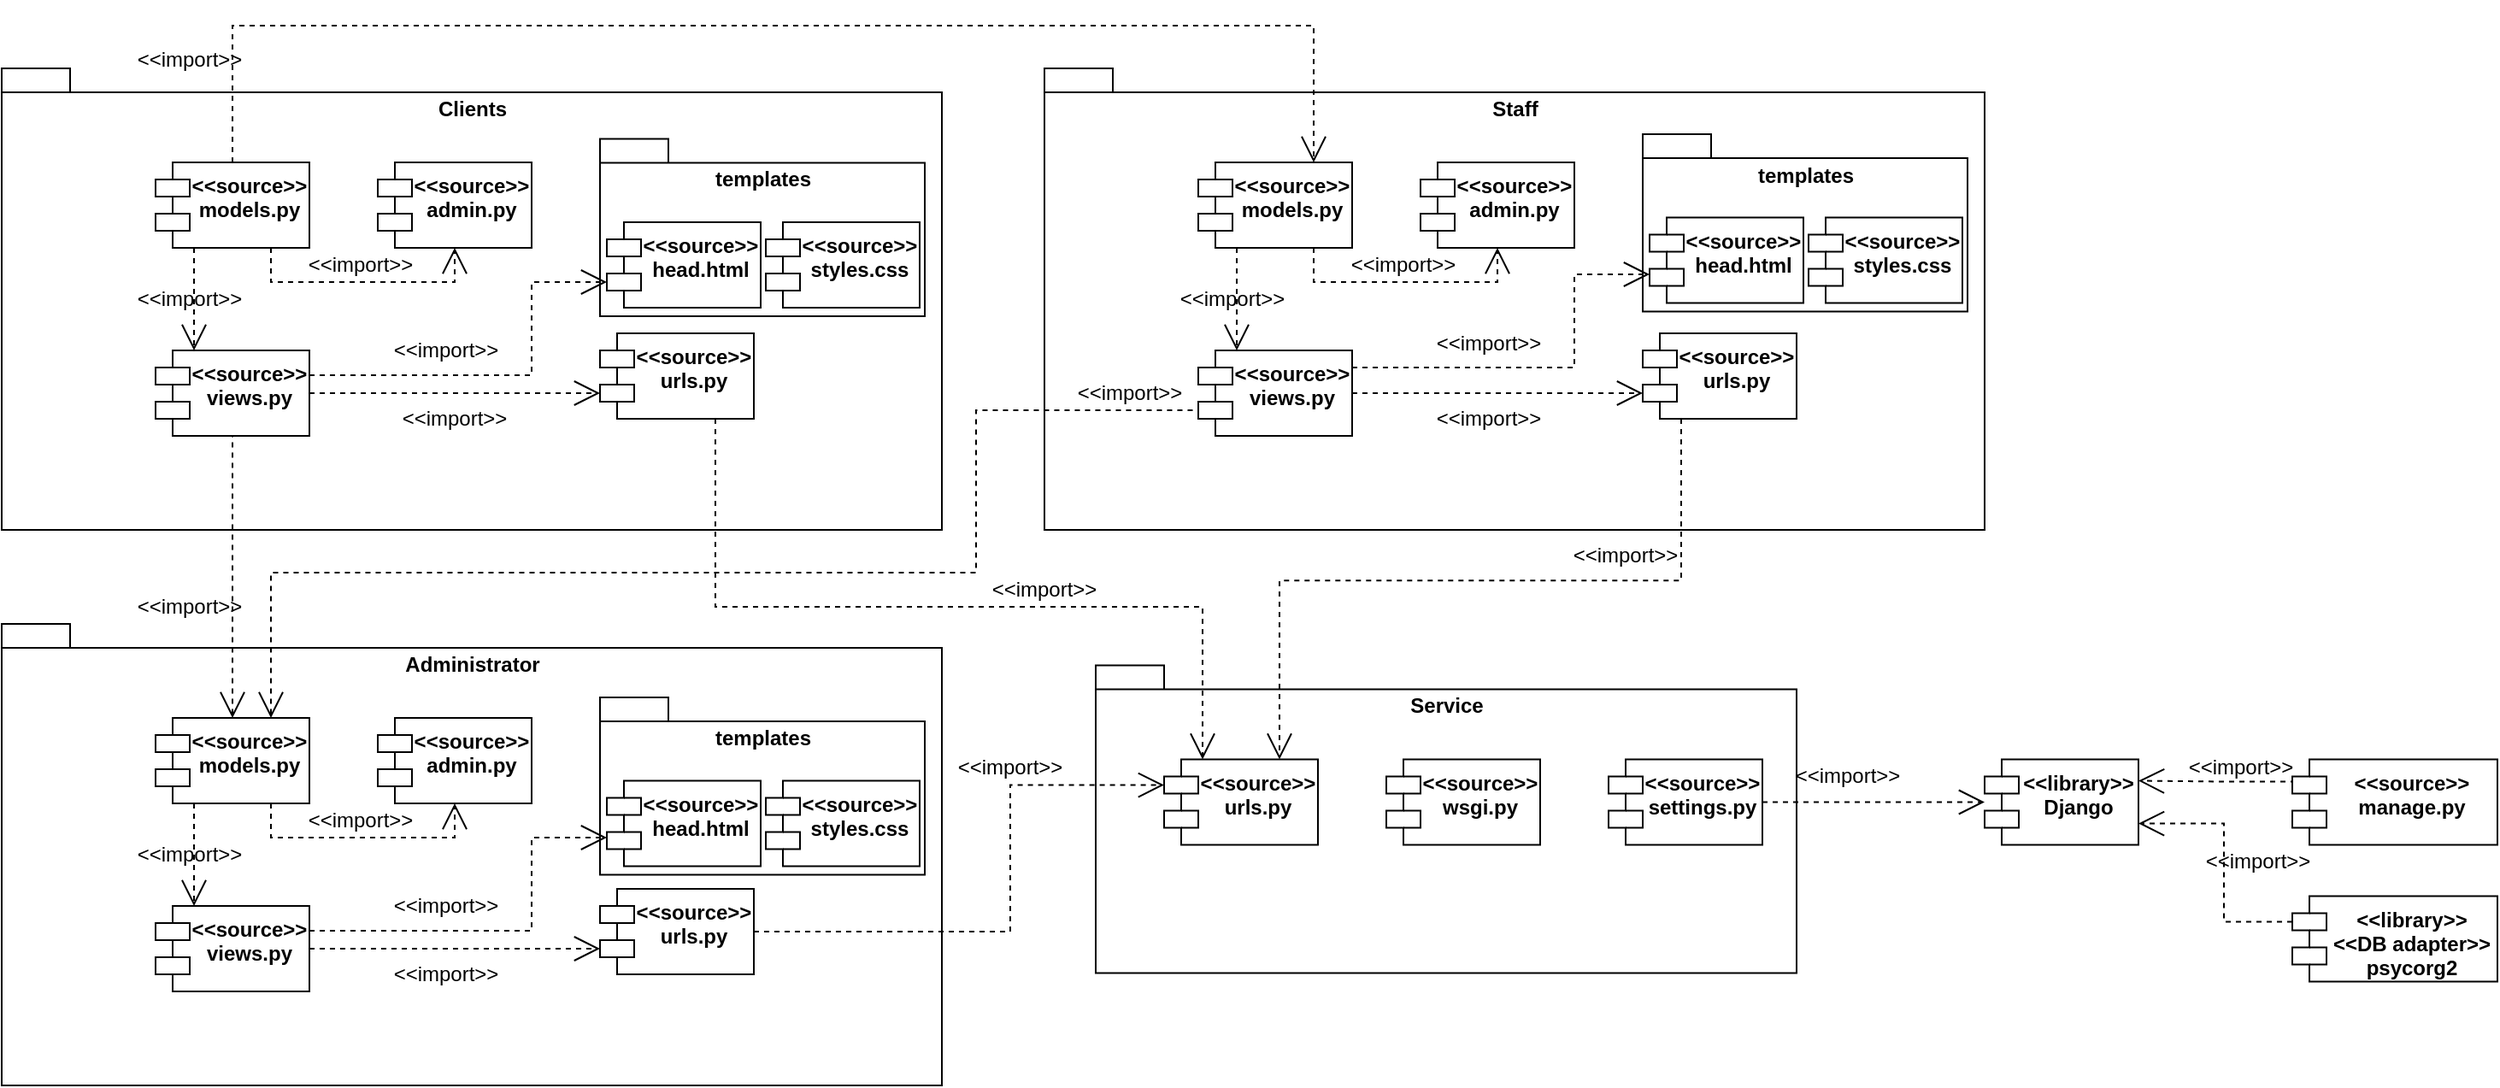 <mxfile version="13.7.3" type="device" pages="3"><diagram name="Page-1" id="e7e014a7-5840-1c2e-5031-d8a46d1fe8dd"><mxGraphModel dx="2462" dy="1182" grid="0" gridSize="10" guides="1" tooltips="1" connect="1" arrows="1" fold="1" page="0" pageScale="1" pageWidth="1169" pageHeight="826" background="#ffffff" math="0" shadow="0"><root><mxCell id="0"/><mxCell id="1" parent="0"/><mxCell id="veGZ773hgKSeVZMd82c4-41" value="&lt;span style=&quot;background-color: rgb(255 , 255 , 255)&quot;&gt;Clients&lt;br&gt;&lt;/span&gt;" style="shape=folder;fontStyle=1;spacingTop=10;tabWidth=40;tabHeight=14;tabPosition=left;html=1;fillColor=none;align=center;verticalAlign=top;" parent="1" vertex="1"><mxGeometry x="-350" y="45" width="550" height="270" as="geometry"/></mxCell><mxCell id="veGZ773hgKSeVZMd82c4-47" style="edgeStyle=orthogonalEdgeStyle;rounded=0;orthogonalLoop=1;jettySize=auto;html=1;exitX=0.75;exitY=1;exitDx=0;exitDy=0;entryX=0.5;entryY=1;entryDx=0;entryDy=0;dashed=1;endArrow=open;endFill=0;jumpSize=14;startSize=13;endSize=13;" parent="1" source="veGZ773hgKSeVZMd82c4-42" target="veGZ773hgKSeVZMd82c4-43" edge="1"><mxGeometry relative="1" as="geometry"/></mxCell><mxCell id="veGZ773hgKSeVZMd82c4-49" style="edgeStyle=orthogonalEdgeStyle;rounded=0;jumpSize=14;orthogonalLoop=1;jettySize=auto;html=1;exitX=0.25;exitY=1;exitDx=0;exitDy=0;entryX=0.25;entryY=0;entryDx=0;entryDy=0;dashed=1;startSize=13;endArrow=open;endFill=0;endSize=13;strokeWidth=1;" parent="1" source="veGZ773hgKSeVZMd82c4-42" target="veGZ773hgKSeVZMd82c4-45" edge="1"><mxGeometry relative="1" as="geometry"/></mxCell><mxCell id="veGZ773hgKSeVZMd82c4-42" value="&lt;&lt;source&gt;&gt;&#10;models.py" style="shape=module;align=left;spacingLeft=20;align=center;verticalAlign=top;fontStyle=1" parent="1" vertex="1"><mxGeometry x="-260" y="100" width="90" height="50" as="geometry"/></mxCell><mxCell id="veGZ773hgKSeVZMd82c4-43" value="&lt;&lt;source&gt;&gt;&#10;admin.py" style="shape=module;align=left;spacingLeft=20;align=center;verticalAlign=top;fontStyle=1" parent="1" vertex="1"><mxGeometry x="-130" y="100" width="90" height="50" as="geometry"/></mxCell><mxCell id="veGZ773hgKSeVZMd82c4-51" style="edgeStyle=orthogonalEdgeStyle;rounded=0;jumpSize=14;orthogonalLoop=1;jettySize=auto;html=1;entryX=0;entryY=0;entryDx=0;entryDy=35;entryPerimeter=0;dashed=1;startSize=13;endArrow=open;endFill=0;endSize=13;strokeWidth=1;" parent="1" source="veGZ773hgKSeVZMd82c4-45" target="veGZ773hgKSeVZMd82c4-46" edge="1"><mxGeometry relative="1" as="geometry"/></mxCell><mxCell id="veGZ773hgKSeVZMd82c4-45" value="&lt;&lt;source&gt;&gt;&#10;views.py" style="shape=module;align=left;spacingLeft=20;align=center;verticalAlign=top;fontStyle=1" parent="1" vertex="1"><mxGeometry x="-260" y="210" width="90" height="50" as="geometry"/></mxCell><mxCell id="veGZ773hgKSeVZMd82c4-148" style="edgeStyle=orthogonalEdgeStyle;rounded=0;jumpSize=14;orthogonalLoop=1;jettySize=auto;html=1;exitX=0.75;exitY=1;exitDx=0;exitDy=0;entryX=0.25;entryY=0;entryDx=0;entryDy=0;dashed=1;startSize=13;endArrow=open;endFill=0;endSize=13;strokeWidth=1;" parent="1" source="veGZ773hgKSeVZMd82c4-46" target="veGZ773hgKSeVZMd82c4-135" edge="1"><mxGeometry relative="1" as="geometry"><Array as="points"><mxPoint x="68" y="360"/><mxPoint x="353" y="360"/></Array></mxGeometry></mxCell><mxCell id="veGZ773hgKSeVZMd82c4-46" value="&lt;&lt;source&gt;&gt;&#10;urls.py" style="shape=module;align=left;spacingLeft=20;align=center;verticalAlign=top;fontStyle=1" parent="1" vertex="1"><mxGeometry y="200" width="90" height="50" as="geometry"/></mxCell><mxCell id="veGZ773hgKSeVZMd82c4-48" value="&amp;lt;&amp;lt;import&amp;gt;&amp;gt;" style="text;html=1;strokeColor=none;fillColor=none;align=center;verticalAlign=middle;whiteSpace=wrap;rounded=0;" parent="1" vertex="1"><mxGeometry x="-160" y="150" width="40" height="20" as="geometry"/></mxCell><mxCell id="veGZ773hgKSeVZMd82c4-50" value="&amp;lt;&amp;lt;import&amp;gt;&amp;gt;" style="text;html=1;strokeColor=none;fillColor=none;align=center;verticalAlign=middle;whiteSpace=wrap;rounded=0;" parent="1" vertex="1"><mxGeometry x="-260" y="170" width="40" height="20" as="geometry"/></mxCell><mxCell id="veGZ773hgKSeVZMd82c4-52" value="&amp;lt;&amp;lt;import&amp;gt;&amp;gt;" style="text;html=1;strokeColor=none;fillColor=none;align=center;verticalAlign=middle;whiteSpace=wrap;rounded=0;" parent="1" vertex="1"><mxGeometry x="-105" y="240" width="40" height="20" as="geometry"/></mxCell><mxCell id="veGZ773hgKSeVZMd82c4-53" value="&lt;span style=&quot;background-color: rgb(255 , 255 , 255)&quot;&gt;Administrator&lt;br&gt;&lt;/span&gt;" style="shape=folder;fontStyle=1;spacingTop=10;tabWidth=40;tabHeight=14;tabPosition=left;html=1;fillColor=none;align=center;verticalAlign=top;" parent="1" vertex="1"><mxGeometry x="-350" y="370" width="550" height="270" as="geometry"/></mxCell><mxCell id="veGZ773hgKSeVZMd82c4-54" style="edgeStyle=orthogonalEdgeStyle;rounded=0;orthogonalLoop=1;jettySize=auto;html=1;exitX=0.75;exitY=1;exitDx=0;exitDy=0;entryX=0.5;entryY=1;entryDx=0;entryDy=0;dashed=1;endArrow=open;endFill=0;jumpSize=14;startSize=13;endSize=13;" parent="1" source="veGZ773hgKSeVZMd82c4-56" target="veGZ773hgKSeVZMd82c4-57" edge="1"><mxGeometry relative="1" as="geometry"/></mxCell><mxCell id="veGZ773hgKSeVZMd82c4-55" style="edgeStyle=orthogonalEdgeStyle;rounded=0;jumpSize=14;orthogonalLoop=1;jettySize=auto;html=1;exitX=0.25;exitY=1;exitDx=0;exitDy=0;entryX=0.25;entryY=0;entryDx=0;entryDy=0;dashed=1;startSize=13;endArrow=open;endFill=0;endSize=13;strokeWidth=1;" parent="1" source="veGZ773hgKSeVZMd82c4-56" target="veGZ773hgKSeVZMd82c4-60" edge="1"><mxGeometry relative="1" as="geometry"/></mxCell><mxCell id="veGZ773hgKSeVZMd82c4-56" value="&lt;&lt;source&gt;&gt;&#10;models.py" style="shape=module;align=left;spacingLeft=20;align=center;verticalAlign=top;fontStyle=1" parent="1" vertex="1"><mxGeometry x="-260" y="425" width="90" height="50" as="geometry"/></mxCell><mxCell id="veGZ773hgKSeVZMd82c4-57" value="&lt;&lt;source&gt;&gt;&#10;admin.py" style="shape=module;align=left;spacingLeft=20;align=center;verticalAlign=top;fontStyle=1" parent="1" vertex="1"><mxGeometry x="-130" y="425" width="90" height="50" as="geometry"/></mxCell><mxCell id="veGZ773hgKSeVZMd82c4-59" style="edgeStyle=orthogonalEdgeStyle;rounded=0;jumpSize=14;orthogonalLoop=1;jettySize=auto;html=1;entryX=0;entryY=0;entryDx=0;entryDy=35;entryPerimeter=0;dashed=1;startSize=13;endArrow=open;endFill=0;endSize=13;strokeWidth=1;" parent="1" source="veGZ773hgKSeVZMd82c4-60" target="veGZ773hgKSeVZMd82c4-61" edge="1"><mxGeometry relative="1" as="geometry"/></mxCell><mxCell id="veGZ773hgKSeVZMd82c4-60" value="&lt;&lt;source&gt;&gt;&#10;views.py" style="shape=module;align=left;spacingLeft=20;align=center;verticalAlign=top;fontStyle=1" parent="1" vertex="1"><mxGeometry x="-260" y="535" width="90" height="50" as="geometry"/></mxCell><mxCell id="veGZ773hgKSeVZMd82c4-146" style="edgeStyle=orthogonalEdgeStyle;rounded=0;jumpSize=14;orthogonalLoop=1;jettySize=auto;html=1;exitX=1;exitY=0.5;exitDx=0;exitDy=0;entryX=0;entryY=0;entryDx=0;entryDy=15;entryPerimeter=0;dashed=1;startSize=13;endArrow=open;endFill=0;endSize=13;strokeWidth=1;" parent="1" source="veGZ773hgKSeVZMd82c4-61" target="veGZ773hgKSeVZMd82c4-135" edge="1"><mxGeometry relative="1" as="geometry"><Array as="points"><mxPoint x="240" y="550"/><mxPoint x="240" y="464"/></Array></mxGeometry></mxCell><mxCell id="veGZ773hgKSeVZMd82c4-61" value="&lt;&lt;source&gt;&gt;&#10;urls.py" style="shape=module;align=left;spacingLeft=20;align=center;verticalAlign=top;fontStyle=1" parent="1" vertex="1"><mxGeometry y="525" width="90" height="50" as="geometry"/></mxCell><mxCell id="veGZ773hgKSeVZMd82c4-62" value="&amp;lt;&amp;lt;import&amp;gt;&amp;gt;" style="text;html=1;strokeColor=none;fillColor=none;align=center;verticalAlign=middle;whiteSpace=wrap;rounded=0;" parent="1" vertex="1"><mxGeometry x="-160" y="475" width="40" height="20" as="geometry"/></mxCell><mxCell id="veGZ773hgKSeVZMd82c4-63" value="&amp;lt;&amp;lt;import&amp;gt;&amp;gt;" style="text;html=1;strokeColor=none;fillColor=none;align=center;verticalAlign=middle;whiteSpace=wrap;rounded=0;" parent="1" vertex="1"><mxGeometry x="-260" y="495" width="40" height="20" as="geometry"/></mxCell><mxCell id="veGZ773hgKSeVZMd82c4-64" value="&amp;lt;&amp;lt;import&amp;gt;&amp;gt;" style="text;html=1;strokeColor=none;fillColor=none;align=center;verticalAlign=middle;whiteSpace=wrap;rounded=0;" parent="1" vertex="1"><mxGeometry x="-110" y="565" width="40" height="20" as="geometry"/></mxCell><mxCell id="veGZ773hgKSeVZMd82c4-80" value="&lt;span style=&quot;background-color: rgb(255 , 255 , 255)&quot;&gt;Staff&lt;br&gt;&lt;/span&gt;" style="shape=folder;fontStyle=1;spacingTop=10;tabWidth=40;tabHeight=14;tabPosition=left;html=1;fillColor=none;align=center;verticalAlign=top;" parent="1" vertex="1"><mxGeometry x="260" y="45" width="550" height="270" as="geometry"/></mxCell><mxCell id="veGZ773hgKSeVZMd82c4-81" style="edgeStyle=orthogonalEdgeStyle;rounded=0;orthogonalLoop=1;jettySize=auto;html=1;exitX=0.75;exitY=1;exitDx=0;exitDy=0;entryX=0.5;entryY=1;entryDx=0;entryDy=0;dashed=1;endArrow=open;endFill=0;jumpSize=14;startSize=13;endSize=13;" parent="1" source="veGZ773hgKSeVZMd82c4-83" target="veGZ773hgKSeVZMd82c4-84" edge="1"><mxGeometry relative="1" as="geometry"/></mxCell><mxCell id="veGZ773hgKSeVZMd82c4-82" style="edgeStyle=orthogonalEdgeStyle;rounded=0;jumpSize=14;orthogonalLoop=1;jettySize=auto;html=1;exitX=0.25;exitY=1;exitDx=0;exitDy=0;entryX=0.25;entryY=0;entryDx=0;entryDy=0;dashed=1;startSize=13;endArrow=open;endFill=0;endSize=13;strokeWidth=1;" parent="1" source="veGZ773hgKSeVZMd82c4-83" target="veGZ773hgKSeVZMd82c4-87" edge="1"><mxGeometry relative="1" as="geometry"/></mxCell><mxCell id="veGZ773hgKSeVZMd82c4-83" value="&lt;&lt;source&gt;&gt;&#10;models.py" style="shape=module;align=left;spacingLeft=20;align=center;verticalAlign=top;fontStyle=1" parent="1" vertex="1"><mxGeometry x="350" y="100" width="90" height="50" as="geometry"/></mxCell><mxCell id="veGZ773hgKSeVZMd82c4-84" value="&lt;&lt;source&gt;&gt;&#10;admin.py" style="shape=module;align=left;spacingLeft=20;align=center;verticalAlign=top;fontStyle=1" parent="1" vertex="1"><mxGeometry x="480" y="100" width="90" height="50" as="geometry"/></mxCell><mxCell id="veGZ773hgKSeVZMd82c4-86" style="edgeStyle=orthogonalEdgeStyle;rounded=0;jumpSize=14;orthogonalLoop=1;jettySize=auto;html=1;entryX=0;entryY=0;entryDx=0;entryDy=35;entryPerimeter=0;dashed=1;startSize=13;endArrow=open;endFill=0;endSize=13;strokeWidth=1;" parent="1" source="veGZ773hgKSeVZMd82c4-87" target="veGZ773hgKSeVZMd82c4-88" edge="1"><mxGeometry relative="1" as="geometry"/></mxCell><mxCell id="veGZ773hgKSeVZMd82c4-87" value="&lt;&lt;source&gt;&gt;&#10;views.py" style="shape=module;align=left;spacingLeft=20;align=center;verticalAlign=top;fontStyle=1" parent="1" vertex="1"><mxGeometry x="350" y="210" width="90" height="50" as="geometry"/></mxCell><mxCell id="veGZ773hgKSeVZMd82c4-144" style="edgeStyle=orthogonalEdgeStyle;rounded=0;jumpSize=14;orthogonalLoop=1;jettySize=auto;html=1;exitX=0.25;exitY=1;exitDx=0;exitDy=0;entryX=0.75;entryY=0;entryDx=0;entryDy=0;dashed=1;startSize=13;endArrow=open;endFill=0;endSize=13;strokeWidth=1;" parent="1" source="veGZ773hgKSeVZMd82c4-88" target="veGZ773hgKSeVZMd82c4-135" edge="1"><mxGeometry relative="1" as="geometry"/></mxCell><mxCell id="veGZ773hgKSeVZMd82c4-88" value="&lt;&lt;source&gt;&gt;&#10;urls.py" style="shape=module;align=left;spacingLeft=20;align=center;verticalAlign=top;fontStyle=1" parent="1" vertex="1"><mxGeometry x="610" y="200" width="90" height="50" as="geometry"/></mxCell><mxCell id="veGZ773hgKSeVZMd82c4-89" value="&amp;lt;&amp;lt;import&amp;gt;&amp;gt;" style="text;html=1;strokeColor=none;fillColor=none;align=center;verticalAlign=middle;whiteSpace=wrap;rounded=0;" parent="1" vertex="1"><mxGeometry x="450" y="150" width="40" height="20" as="geometry"/></mxCell><mxCell id="veGZ773hgKSeVZMd82c4-90" value="&amp;lt;&amp;lt;import&amp;gt;&amp;gt;" style="text;html=1;strokeColor=none;fillColor=none;align=center;verticalAlign=middle;whiteSpace=wrap;rounded=0;" parent="1" vertex="1"><mxGeometry x="350" y="170" width="40" height="20" as="geometry"/></mxCell><mxCell id="veGZ773hgKSeVZMd82c4-91" value="&amp;lt;&amp;lt;import&amp;gt;&amp;gt;" style="text;html=1;strokeColor=none;fillColor=none;align=center;verticalAlign=middle;whiteSpace=wrap;rounded=0;" parent="1" vertex="1"><mxGeometry x="500" y="240" width="40" height="20" as="geometry"/></mxCell><mxCell id="veGZ773hgKSeVZMd82c4-132" value="&lt;span style=&quot;background-color: rgb(255 , 255 , 255)&quot;&gt;Service&lt;br&gt;&lt;/span&gt;" style="shape=folder;fontStyle=1;spacingTop=10;tabWidth=40;tabHeight=14;tabPosition=left;html=1;fillColor=none;align=center;verticalAlign=top;" parent="1" vertex="1"><mxGeometry x="290" y="394.25" width="410" height="180" as="geometry"/></mxCell><mxCell id="veGZ773hgKSeVZMd82c4-135" value="&lt;&lt;source&gt;&gt;&#10;urls.py" style="shape=module;align=left;spacingLeft=20;align=center;verticalAlign=top;fontStyle=1" parent="1" vertex="1"><mxGeometry x="330" y="449.25" width="90" height="50" as="geometry"/></mxCell><mxCell id="veGZ773hgKSeVZMd82c4-136" value="&lt;&lt;source&gt;&gt;&#10;wsgi.py" style="shape=module;align=left;spacingLeft=20;align=center;verticalAlign=top;fontStyle=1" parent="1" vertex="1"><mxGeometry x="460" y="449.25" width="90" height="50" as="geometry"/></mxCell><mxCell id="veGZ773hgKSeVZMd82c4-155" style="edgeStyle=orthogonalEdgeStyle;rounded=0;jumpSize=14;orthogonalLoop=1;jettySize=auto;html=1;exitX=1;exitY=0.5;exitDx=0;exitDy=0;entryX=0;entryY=0.5;entryDx=0;entryDy=0;entryPerimeter=0;dashed=1;startSize=13;endArrow=open;endFill=0;endSize=13;strokeWidth=1;" parent="1" source="veGZ773hgKSeVZMd82c4-137" target="veGZ773hgKSeVZMd82c4-152" edge="1"><mxGeometry relative="1" as="geometry"/></mxCell><mxCell id="veGZ773hgKSeVZMd82c4-137" value="&lt;&lt;source&gt;&gt;&#10;settings.py" style="shape=module;align=left;spacingLeft=20;align=center;verticalAlign=top;fontStyle=1" parent="1" vertex="1"><mxGeometry x="590" y="449.25" width="90" height="50" as="geometry"/></mxCell><mxCell id="veGZ773hgKSeVZMd82c4-145" value="&amp;lt;&amp;lt;import&amp;gt;&amp;gt;" style="text;html=1;strokeColor=none;fillColor=none;align=center;verticalAlign=middle;whiteSpace=wrap;rounded=0;" parent="1" vertex="1"><mxGeometry x="580" y="320" width="40" height="20" as="geometry"/></mxCell><mxCell id="veGZ773hgKSeVZMd82c4-147" value="&amp;lt;&amp;lt;import&amp;gt;&amp;gt;" style="text;html=1;strokeColor=none;fillColor=none;align=center;verticalAlign=middle;whiteSpace=wrap;rounded=0;" parent="1" vertex="1"><mxGeometry x="220" y="444.25" width="40" height="20" as="geometry"/></mxCell><mxCell id="veGZ773hgKSeVZMd82c4-149" value="&amp;lt;&amp;lt;import&amp;gt;&amp;gt;" style="text;html=1;strokeColor=none;fillColor=none;align=center;verticalAlign=middle;whiteSpace=wrap;rounded=0;" parent="1" vertex="1"><mxGeometry x="240" y="340" width="40" height="20" as="geometry"/></mxCell><mxCell id="veGZ773hgKSeVZMd82c4-152" value="&lt;&lt;library&gt;&gt;&#10;Django" style="shape=module;align=left;spacingLeft=20;align=center;verticalAlign=top;fontStyle=1" parent="1" vertex="1"><mxGeometry x="810" y="449.25" width="90" height="50" as="geometry"/></mxCell><mxCell id="veGZ773hgKSeVZMd82c4-158" style="edgeStyle=orthogonalEdgeStyle;rounded=0;jumpSize=14;orthogonalLoop=1;jettySize=auto;html=1;exitX=0;exitY=0;exitDx=0;exitDy=15;exitPerimeter=0;dashed=1;startSize=13;endArrow=open;endFill=0;endSize=13;strokeWidth=1;entryX=1;entryY=0.25;entryDx=0;entryDy=0;" parent="1" source="veGZ773hgKSeVZMd82c4-153" target="veGZ773hgKSeVZMd82c4-152" edge="1"><mxGeometry relative="1" as="geometry"><mxPoint x="910" y="464.25" as="targetPoint"/><Array as="points"><mxPoint x="990" y="462.25"/><mxPoint x="950" y="462.25"/></Array></mxGeometry></mxCell><mxCell id="veGZ773hgKSeVZMd82c4-153" value="&lt;&lt;source&gt;&gt;&#10;manage.py" style="shape=module;align=left;spacingLeft=20;align=center;verticalAlign=top;fontStyle=1" parent="1" vertex="1"><mxGeometry x="990" y="449.25" width="120" height="50" as="geometry"/></mxCell><mxCell id="veGZ773hgKSeVZMd82c4-161" style="edgeStyle=orthogonalEdgeStyle;rounded=0;jumpSize=14;orthogonalLoop=1;jettySize=auto;html=1;exitX=0;exitY=0;exitDx=0;exitDy=15;exitPerimeter=0;entryX=1;entryY=0.75;entryDx=0;entryDy=0;dashed=1;startSize=13;endArrow=open;endFill=0;endSize=13;strokeWidth=1;" parent="1" source="veGZ773hgKSeVZMd82c4-154" target="veGZ773hgKSeVZMd82c4-152" edge="1"><mxGeometry relative="1" as="geometry"/></mxCell><mxCell id="veGZ773hgKSeVZMd82c4-154" value="&lt;&lt;library&gt;&gt;&#10;&lt;&lt;DB adapter&gt;&gt;&#10;psycorg2" style="shape=module;align=left;spacingLeft=20;align=center;verticalAlign=top;fontStyle=1" parent="1" vertex="1"><mxGeometry x="990" y="529.25" width="120" height="50" as="geometry"/></mxCell><mxCell id="veGZ773hgKSeVZMd82c4-159" value="&amp;lt;&amp;lt;import&amp;gt;&amp;gt;" style="text;html=1;strokeColor=none;fillColor=none;align=center;verticalAlign=middle;whiteSpace=wrap;rounded=0;" parent="1" vertex="1"><mxGeometry x="710" y="449.25" width="40" height="20" as="geometry"/></mxCell><mxCell id="veGZ773hgKSeVZMd82c4-160" value="&amp;lt;&amp;lt;import&amp;gt;&amp;gt;" style="text;html=1;strokeColor=none;fillColor=none;align=center;verticalAlign=middle;whiteSpace=wrap;rounded=0;" parent="1" vertex="1"><mxGeometry x="940" y="444.25" width="40" height="20" as="geometry"/></mxCell><mxCell id="veGZ773hgKSeVZMd82c4-162" value="&amp;lt;&amp;lt;import&amp;gt;&amp;gt;" style="text;html=1;strokeColor=none;fillColor=none;align=center;verticalAlign=middle;whiteSpace=wrap;rounded=0;" parent="1" vertex="1"><mxGeometry x="950" y="499.25" width="40" height="20" as="geometry"/></mxCell><mxCell id="b1UdXtKQQyqrp5qNBEV2-1" value="&lt;span style=&quot;background-color: rgb(255 , 255 , 255)&quot;&gt;templates&lt;br&gt;&lt;/span&gt;&lt;span style=&quot;color: rgba(0 , 0 , 0 , 0) ; font-family: monospace ; font-size: 0px ; font-weight: 400&quot;&gt;%3CmxGraphModel%3E%3Croot%3E%3CmxCell%20id%3D%220%22%2F%3E%3CmxCell%20id%3D%221%22%20parent%3D%220%22%2F%3E%3CmxCell%20id%3D%222%22%20value%3D%22%26lt%3Bspan%20style%3D%26quot%3Bbackground-color%3A%20rgb(255%20%2C%20255%20%2C%20255)%26quot%3B%26gt%3B%26amp%3Blt%3B%26amp%3Blt%3Bpackage%26amp%3Bgt%3B%26amp%3Bgt%3B%26lt%3Bbr%26gt%3BUsers%26lt%3Bbr%26gt%3B%26lt%3B%2Fspan%26gt%3B%22%20style%3D%22shape%3Dfolder%3BfontStyle%3D1%3BspacingTop%3D10%3BtabWidth%3D40%3BtabHeight%3D14%3BtabPosition%3Dleft%3Bhtml%3D1%3BfillColor%3Dnone%3Balign%3Dcenter%3BverticalAlign%3Dtop%3B%22%20vertex%3D%221%22%20parent%3D%221%22%3E%3CmxGeometry%20x%3D%22-350%22%20y%3D%2245%22%20width%3D%22550%22%20height%3D%22270%22%20as%3D%22geometry%22%2F%3E%3C%2FmxCell%3E%3C%2Froot%3E%3C%2FmxGraphModel%3E&lt;/span&gt;&lt;span style=&quot;background-color: rgb(255 , 255 , 255)&quot;&gt;&lt;br&gt;&lt;/span&gt;" style="shape=folder;fontStyle=1;spacingTop=10;tabWidth=40;tabHeight=14;tabPosition=left;html=1;fillColor=none;align=center;verticalAlign=top;" parent="1" vertex="1"><mxGeometry y="86.25" width="190" height="103.75" as="geometry"/></mxCell><mxCell id="b1UdXtKQQyqrp5qNBEV2-2" value="&lt;&lt;source&gt;&gt;&#10;head.html" style="shape=module;align=left;spacingLeft=20;align=center;verticalAlign=top;fontStyle=1" parent="1" vertex="1"><mxGeometry x="4" y="135" width="90" height="50" as="geometry"/></mxCell><mxCell id="b1UdXtKQQyqrp5qNBEV2-3" value="&lt;&lt;source&gt;&gt;&#10;styles.css" style="shape=module;align=left;spacingLeft=20;align=center;verticalAlign=top;fontStyle=1" parent="1" vertex="1"><mxGeometry x="97" y="135" width="90" height="50" as="geometry"/></mxCell><mxCell id="b1UdXtKQQyqrp5qNBEV2-5" style="edgeStyle=orthogonalEdgeStyle;rounded=0;jumpSize=14;orthogonalLoop=1;jettySize=auto;html=1;entryX=0;entryY=0;entryDx=0;entryDy=35;entryPerimeter=0;dashed=1;startSize=13;endArrow=open;endFill=0;endSize=13;strokeWidth=1;" parent="1" target="b1UdXtKQQyqrp5qNBEV2-2" edge="1"><mxGeometry relative="1" as="geometry"><mxPoint x="-170" y="224.5" as="sourcePoint"/><mxPoint y="224.5" as="targetPoint"/><Array as="points"><mxPoint x="-40" y="225"/><mxPoint x="-40" y="170"/></Array></mxGeometry></mxCell><mxCell id="b1UdXtKQQyqrp5qNBEV2-6" value="&amp;lt;&amp;lt;import&amp;gt;&amp;gt;" style="text;html=1;strokeColor=none;fillColor=none;align=center;verticalAlign=middle;whiteSpace=wrap;rounded=0;" parent="1" vertex="1"><mxGeometry x="-110" y="200" width="40" height="20" as="geometry"/></mxCell><mxCell id="b1UdXtKQQyqrp5qNBEV2-7" value="&lt;span style=&quot;background-color: rgb(255 , 255 , 255)&quot;&gt;templates&lt;br&gt;&lt;/span&gt;&lt;span style=&quot;color: rgba(0 , 0 , 0 , 0) ; font-family: monospace ; font-size: 0px ; font-weight: 400&quot;&gt;%3CmxGraphModel%3E%3Croot%3E%3CmxCell%20id%3D%220%22%2F%3E%3CmxCell%20id%3D%221%22%20parent%3D%220%22%2F%3E%3CmxCell%20id%3D%222%22%20value%3D%22%26lt%3Bspan%20style%3D%26quot%3Bbackground-color%3A%20rgb(255%20%2C%20255%20%2C%20255)%26quot%3B%26gt%3B%26amp%3Blt%3B%26amp%3Blt%3Bpackage%26amp%3Bgt%3B%26amp%3Bgt%3B%26lt%3Bbr%26gt%3BUsers%26lt%3Bbr%26gt%3B%26lt%3B%2Fspan%26gt%3B%22%20style%3D%22shape%3Dfolder%3BfontStyle%3D1%3BspacingTop%3D10%3BtabWidth%3D40%3BtabHeight%3D14%3BtabPosition%3Dleft%3Bhtml%3D1%3BfillColor%3Dnone%3Balign%3Dcenter%3BverticalAlign%3Dtop%3B%22%20vertex%3D%221%22%20parent%3D%221%22%3E%3CmxGeometry%20x%3D%22-350%22%20y%3D%2245%22%20width%3D%22550%22%20height%3D%22270%22%20as%3D%22geometry%22%2F%3E%3C%2FmxCell%3E%3C%2Froot%3E%3C%2FmxGraphModel%3E&lt;/span&gt;&lt;span style=&quot;background-color: rgb(255 , 255 , 255)&quot;&gt;&lt;br&gt;&lt;/span&gt;" style="shape=folder;fontStyle=1;spacingTop=10;tabWidth=40;tabHeight=14;tabPosition=left;html=1;fillColor=none;align=center;verticalAlign=top;" parent="1" vertex="1"><mxGeometry y="413" width="190" height="103.75" as="geometry"/></mxCell><mxCell id="b1UdXtKQQyqrp5qNBEV2-8" value="&lt;&lt;source&gt;&gt;&#10;head.html" style="shape=module;align=left;spacingLeft=20;align=center;verticalAlign=top;fontStyle=1" parent="1" vertex="1"><mxGeometry x="4" y="461.75" width="90" height="50" as="geometry"/></mxCell><mxCell id="b1UdXtKQQyqrp5qNBEV2-9" value="&lt;&lt;source&gt;&gt;&#10;styles.css" style="shape=module;align=left;spacingLeft=20;align=center;verticalAlign=top;fontStyle=1" parent="1" vertex="1"><mxGeometry x="97" y="461.75" width="90" height="50" as="geometry"/></mxCell><mxCell id="b1UdXtKQQyqrp5qNBEV2-10" style="edgeStyle=orthogonalEdgeStyle;rounded=0;jumpSize=14;orthogonalLoop=1;jettySize=auto;html=1;entryX=0;entryY=0;entryDx=0;entryDy=35;entryPerimeter=0;dashed=1;startSize=13;endArrow=open;endFill=0;endSize=13;strokeWidth=1;" parent="1" edge="1"><mxGeometry relative="1" as="geometry"><mxPoint x="-170" y="549.5" as="sourcePoint"/><mxPoint x="4" y="495" as="targetPoint"/><Array as="points"><mxPoint x="-40" y="550"/><mxPoint x="-40" y="495"/></Array></mxGeometry></mxCell><mxCell id="b1UdXtKQQyqrp5qNBEV2-11" value="&amp;lt;&amp;lt;import&amp;gt;&amp;gt;" style="text;html=1;strokeColor=none;fillColor=none;align=center;verticalAlign=middle;whiteSpace=wrap;rounded=0;" parent="1" vertex="1"><mxGeometry x="-110" y="525" width="40" height="20" as="geometry"/></mxCell><mxCell id="b1UdXtKQQyqrp5qNBEV2-12" value="&lt;span style=&quot;background-color: rgb(255 , 255 , 255)&quot;&gt;templates&lt;br&gt;&lt;/span&gt;&lt;span style=&quot;color: rgba(0 , 0 , 0 , 0) ; font-family: monospace ; font-size: 0px ; font-weight: 400&quot;&gt;%3CmxGraphModel%3E%3Croot%3E%3CmxCell%20id%3D%220%22%2F%3E%3CmxCell%20id%3D%221%22%20parent%3D%220%22%2F%3E%3CmxCell%20id%3D%222%22%20value%3D%22%26lt%3Bspan%20style%3D%26quot%3Bbackground-color%3A%20rgb(255%20%2C%20255%20%2C%20255)%26quot%3B%26gt%3B%26amp%3Blt%3B%26amp%3Blt%3Bpackage%26amp%3Bgt%3B%26amp%3Bgt%3B%26lt%3Bbr%26gt%3BUsers%26lt%3Bbr%26gt%3B%26lt%3B%2Fspan%26gt%3B%22%20style%3D%22shape%3Dfolder%3BfontStyle%3D1%3BspacingTop%3D10%3BtabWidth%3D40%3BtabHeight%3D14%3BtabPosition%3Dleft%3Bhtml%3D1%3BfillColor%3Dnone%3Balign%3Dcenter%3BverticalAlign%3Dtop%3B%22%20vertex%3D%221%22%20parent%3D%221%22%3E%3CmxGeometry%20x%3D%22-350%22%20y%3D%2245%22%20width%3D%22550%22%20height%3D%22270%22%20as%3D%22geometry%22%2F%3E%3C%2FmxCell%3E%3C%2Froot%3E%3C%2FmxGraphModel%3E&lt;/span&gt;&lt;span style=&quot;background-color: rgb(255 , 255 , 255)&quot;&gt;&lt;br&gt;&lt;/span&gt;" style="shape=folder;fontStyle=1;spacingTop=10;tabWidth=40;tabHeight=14;tabPosition=left;html=1;fillColor=none;align=center;verticalAlign=top;" parent="1" vertex="1"><mxGeometry x="610" y="83.5" width="190" height="103.75" as="geometry"/></mxCell><mxCell id="b1UdXtKQQyqrp5qNBEV2-13" value="&lt;&lt;source&gt;&gt;&#10;head.html" style="shape=module;align=left;spacingLeft=20;align=center;verticalAlign=top;fontStyle=1" parent="1" vertex="1"><mxGeometry x="614" y="132.25" width="90" height="50" as="geometry"/></mxCell><mxCell id="b1UdXtKQQyqrp5qNBEV2-14" value="&lt;&lt;source&gt;&gt;&#10;styles.css" style="shape=module;align=left;spacingLeft=20;align=center;verticalAlign=top;fontStyle=1" parent="1" vertex="1"><mxGeometry x="707" y="132.25" width="90" height="50" as="geometry"/></mxCell><mxCell id="b1UdXtKQQyqrp5qNBEV2-15" style="edgeStyle=orthogonalEdgeStyle;rounded=0;jumpSize=14;orthogonalLoop=1;jettySize=auto;html=1;entryX=0;entryY=0;entryDx=0;entryDy=35;entryPerimeter=0;dashed=1;startSize=13;endArrow=open;endFill=0;endSize=13;strokeWidth=1;" parent="1" edge="1"><mxGeometry relative="1" as="geometry"><mxPoint x="440" y="220" as="sourcePoint"/><mxPoint x="614" y="165.5" as="targetPoint"/><Array as="points"><mxPoint x="570" y="220.5"/><mxPoint x="570" y="165.5"/></Array></mxGeometry></mxCell><mxCell id="b1UdXtKQQyqrp5qNBEV2-16" value="&amp;lt;&amp;lt;import&amp;gt;&amp;gt;" style="text;html=1;strokeColor=none;fillColor=none;align=center;verticalAlign=middle;whiteSpace=wrap;rounded=0;" parent="1" vertex="1"><mxGeometry x="500" y="195.5" width="40" height="20" as="geometry"/></mxCell><mxCell id="Y3AzcmuATlKQ-y-8nliu-2" style="edgeStyle=orthogonalEdgeStyle;rounded=0;jumpSize=14;orthogonalLoop=1;jettySize=auto;html=1;entryX=0.75;entryY=0;entryDx=0;entryDy=0;dashed=1;startSize=13;endArrow=open;endFill=0;endSize=13;strokeWidth=1;exitX=0.5;exitY=0;exitDx=0;exitDy=0;" edge="1" parent="1" source="veGZ773hgKSeVZMd82c4-42" target="veGZ773hgKSeVZMd82c4-83"><mxGeometry relative="1" as="geometry"><mxPoint x="-160" y="234.5" as="sourcePoint"/><mxPoint x="14" y="180" as="targetPoint"/><Array as="points"><mxPoint x="-215" y="20"/><mxPoint x="418" y="20"/></Array></mxGeometry></mxCell><mxCell id="Y3AzcmuATlKQ-y-8nliu-3" value="&amp;lt;&amp;lt;import&amp;gt;&amp;gt;" style="text;html=1;strokeColor=none;fillColor=none;align=center;verticalAlign=middle;whiteSpace=wrap;rounded=0;" vertex="1" parent="1"><mxGeometry x="-260" y="30" width="40" height="20" as="geometry"/></mxCell><mxCell id="Y3AzcmuATlKQ-y-8nliu-5" style="edgeStyle=orthogonalEdgeStyle;rounded=0;jumpSize=14;orthogonalLoop=1;jettySize=auto;html=1;exitX=0.5;exitY=0;exitDx=0;exitDy=0;entryX=0.5;entryY=1;entryDx=0;entryDy=0;dashed=1;startSize=13;endArrow=none;endFill=0;endSize=13;strokeWidth=1;startArrow=open;startFill=0;" edge="1" parent="1" source="veGZ773hgKSeVZMd82c4-56" target="veGZ773hgKSeVZMd82c4-45"><mxGeometry relative="1" as="geometry"><mxPoint x="-227.5" y="160" as="sourcePoint"/><mxPoint x="-227.5" y="220" as="targetPoint"/></mxGeometry></mxCell><mxCell id="Y3AzcmuATlKQ-y-8nliu-6" value="&amp;lt;&amp;lt;import&amp;gt;&amp;gt;" style="text;html=1;strokeColor=none;fillColor=none;align=center;verticalAlign=middle;whiteSpace=wrap;rounded=0;" vertex="1" parent="1"><mxGeometry x="-260" y="350" width="40" height="20" as="geometry"/></mxCell><mxCell id="Y3AzcmuATlKQ-y-8nliu-7" style="edgeStyle=orthogonalEdgeStyle;rounded=0;jumpSize=14;orthogonalLoop=1;jettySize=auto;html=1;exitX=0.75;exitY=0;exitDx=0;exitDy=0;entryX=0;entryY=0;entryDx=0;entryDy=35;dashed=1;startSize=13;endArrow=none;endFill=0;endSize=13;strokeWidth=1;startArrow=open;startFill=0;entryPerimeter=0;" edge="1" parent="1" source="veGZ773hgKSeVZMd82c4-56" target="veGZ773hgKSeVZMd82c4-87"><mxGeometry relative="1" as="geometry"><mxPoint x="-205" y="435" as="sourcePoint"/><mxPoint x="-205" y="270" as="targetPoint"/><Array as="points"><mxPoint x="-192" y="340"/><mxPoint x="220" y="340"/><mxPoint x="220" y="245"/></Array></mxGeometry></mxCell><mxCell id="Y3AzcmuATlKQ-y-8nliu-8" value="&amp;lt;&amp;lt;import&amp;gt;&amp;gt;" style="text;html=1;strokeColor=none;fillColor=none;align=center;verticalAlign=middle;whiteSpace=wrap;rounded=0;" vertex="1" parent="1"><mxGeometry x="290" y="225" width="40" height="20" as="geometry"/></mxCell></root></mxGraphModel></diagram><diagram id="ZwETWkOfJuWSZD75bBdC" name="Страница 2"><mxGraphModel dx="2062" dy="1182" grid="0" gridSize="10" guides="1" tooltips="1" connect="1" arrows="1" fold="1" page="1" pageScale="1" pageWidth="827" pageHeight="1169" math="0" shadow="0"><root><mxCell id="qqePf5a331mSTZwtv2MU-0"/><mxCell id="qqePf5a331mSTZwtv2MU-1" parent="qqePf5a331mSTZwtv2MU-0"/><mxCell id="qqePf5a331mSTZwtv2MU-2" value="&amp;lt;&amp;lt;Server&amp;gt;&amp;gt;" style="verticalAlign=top;align=center;spacingTop=8;spacingLeft=2;spacingRight=12;shape=cube;size=10;direction=south;fontStyle=4;html=1;" parent="qqePf5a331mSTZwtv2MU-1" vertex="1"><mxGeometry x="153" y="383" width="400" height="240" as="geometry"/></mxCell><mxCell id="qqePf5a331mSTZwtv2MU-8" style="edgeStyle=orthogonalEdgeStyle;rounded=0;orthogonalLoop=1;jettySize=auto;html=1;entryX=0;entryY=0.5;entryDx=0;entryDy=0;dashed=1;endArrow=open;endFill=0;" parent="qqePf5a331mSTZwtv2MU-1" source="qqePf5a331mSTZwtv2MU-4" target="qqePf5a331mSTZwtv2MU-5" edge="1"><mxGeometry relative="1" as="geometry"/></mxCell><mxCell id="qqePf5a331mSTZwtv2MU-4" value="&lt;&lt;component&gt;&gt;&#10;Django" style="shape=module;align=left;spacingLeft=20;align=center;verticalAlign=middle;" parent="qqePf5a331mSTZwtv2MU-1" vertex="1"><mxGeometry x="286" y="448" width="110" height="50" as="geometry"/></mxCell><mxCell id="qqePf5a331mSTZwtv2MU-9" style="edgeStyle=orthogonalEdgeStyle;rounded=0;orthogonalLoop=1;jettySize=auto;html=1;entryX=0.5;entryY=0;entryDx=0;entryDy=0;endArrow=none;endFill=0;" parent="qqePf5a331mSTZwtv2MU-1" target="qqePf5a331mSTZwtv2MU-6" edge="1"><mxGeometry relative="1" as="geometry"><mxPoint x="463" y="513" as="sourcePoint"/></mxGeometry></mxCell><mxCell id="qqePf5a331mSTZwtv2MU-5" value="psycopg2" style="ellipse;whiteSpace=wrap;html=1;aspect=fixed;align=center;strokeWidth=3;verticalAlign=top;labelPosition=center;verticalLabelPosition=bottom;" parent="qqePf5a331mSTZwtv2MU-1" vertex="1"><mxGeometry x="448" y="453" width="40" height="40" as="geometry"/></mxCell><mxCell id="qqePf5a331mSTZwtv2MU-6" value="&lt;&lt;component&gt;&gt;&#10;Postegre SQL" style="shape=module;align=left;spacingLeft=20;align=center;verticalAlign=middle;" parent="qqePf5a331mSTZwtv2MU-1" vertex="1"><mxGeometry x="413" y="544" width="110" height="50" as="geometry"/></mxCell><mxCell id="qqePf5a331mSTZwtv2MU-10" style="edgeStyle=orthogonalEdgeStyle;rounded=0;orthogonalLoop=1;jettySize=auto;html=1;endArrow=open;endFill=0;dashed=1;" parent="qqePf5a331mSTZwtv2MU-1" source="qqePf5a331mSTZwtv2MU-7" edge="1"><mxGeometry relative="1" as="geometry"><mxPoint x="413" y="569" as="targetPoint"/></mxGeometry></mxCell><mxCell id="qqePf5a331mSTZwtv2MU-7" value="&lt;&lt;component&gt;&gt;&#10;&lt;&lt;DataBase&gt;&gt;&#10;MyBase" style="shape=module;align=left;spacingLeft=20;align=center;verticalAlign=middle;" parent="qqePf5a331mSTZwtv2MU-1" vertex="1"><mxGeometry x="173" y="544" width="110" height="50" as="geometry"/></mxCell></root></mxGraphModel></diagram><diagram id="BAVlFI9eKEvLeXl2s-iW" name="Страница 3"><mxGraphModel dx="2062" dy="1182" grid="1" gridSize="10" guides="1" tooltips="1" connect="1" arrows="1" fold="1" page="1" pageScale="1" pageWidth="827" pageHeight="1169" math="0" shadow="0"><root><mxCell id="jo1VkIy_I5VdX_rRF7G5-0"/><mxCell id="jo1VkIy_I5VdX_rRF7G5-1" parent="jo1VkIy_I5VdX_rRF7G5-0"/><mxCell id="4zRjcWScm5zEwwf13F10-0" value="&amp;lt;&amp;lt;Server&amp;gt;&amp;gt;" style="verticalAlign=top;align=center;spacingTop=8;spacingLeft=2;spacingRight=12;shape=cube;size=10;direction=south;fontStyle=4;html=1;" parent="jo1VkIy_I5VdX_rRF7G5-1" vertex="1"><mxGeometry x="153" y="390" width="400" height="233" as="geometry"/></mxCell><mxCell id="4zRjcWScm5zEwwf13F10-2" style="edgeStyle=orthogonalEdgeStyle;rounded=0;orthogonalLoop=1;jettySize=auto;html=1;entryX=0;entryY=0.5;entryDx=0;entryDy=0;dashed=1;endArrow=open;endFill=0;" parent="jo1VkIy_I5VdX_rRF7G5-1" source="4zRjcWScm5zEwwf13F10-4" target="4zRjcWScm5zEwwf13F10-6" edge="1"><mxGeometry relative="1" as="geometry"/></mxCell><mxCell id="4zRjcWScm5zEwwf13F10-4" value="&lt;&lt;component&gt;&gt;&#10;Django" style="shape=module;align=left;spacingLeft=20;align=center;verticalAlign=middle;" parent="jo1VkIy_I5VdX_rRF7G5-1" vertex="1"><mxGeometry x="291.5" y="448" width="110" height="50" as="geometry"/></mxCell><mxCell id="4zRjcWScm5zEwwf13F10-5" style="edgeStyle=orthogonalEdgeStyle;rounded=0;orthogonalLoop=1;jettySize=auto;html=1;entryX=0.5;entryY=0;entryDx=0;entryDy=0;endArrow=none;endFill=0;" parent="jo1VkIy_I5VdX_rRF7G5-1" target="4zRjcWScm5zEwwf13F10-7" edge="1"><mxGeometry relative="1" as="geometry"><mxPoint x="463" y="513" as="sourcePoint"/></mxGeometry></mxCell><mxCell id="4zRjcWScm5zEwwf13F10-6" value="psycopg2" style="ellipse;whiteSpace=wrap;html=1;aspect=fixed;align=center;strokeWidth=3;verticalAlign=top;labelPosition=center;verticalLabelPosition=bottom;" parent="jo1VkIy_I5VdX_rRF7G5-1" vertex="1"><mxGeometry x="448" y="453" width="40" height="40" as="geometry"/></mxCell><mxCell id="4zRjcWScm5zEwwf13F10-7" value="&lt;&lt;component&gt;&gt;&#10;Postegre SQL" style="shape=module;align=left;spacingLeft=20;align=center;verticalAlign=middle;" parent="jo1VkIy_I5VdX_rRF7G5-1" vertex="1"><mxGeometry x="413" y="544" width="110" height="50" as="geometry"/></mxCell><mxCell id="4zRjcWScm5zEwwf13F10-8" style="edgeStyle=orthogonalEdgeStyle;rounded=0;orthogonalLoop=1;jettySize=auto;html=1;endArrow=open;endFill=0;dashed=1;" parent="jo1VkIy_I5VdX_rRF7G5-1" source="4zRjcWScm5zEwwf13F10-9" edge="1"><mxGeometry relative="1" as="geometry"><mxPoint x="413" y="569" as="targetPoint"/></mxGeometry></mxCell><mxCell id="4zRjcWScm5zEwwf13F10-9" value="&lt;&lt;component&gt;&gt;&#10;&lt;&lt;DataBase&gt;&gt;&#10;MyBase" style="shape=module;align=left;spacingLeft=20;align=center;verticalAlign=middle;" parent="jo1VkIy_I5VdX_rRF7G5-1" vertex="1"><mxGeometry x="173" y="544" width="110" height="50" as="geometry"/></mxCell><mxCell id="4zRjcWScm5zEwwf13F10-10" style="edgeStyle=orthogonalEdgeStyle;rounded=0;orthogonalLoop=1;jettySize=auto;html=1;endArrow=none;endFill=0;" parent="jo1VkIy_I5VdX_rRF7G5-1" source="4zRjcWScm5zEwwf13F10-11" target="4zRjcWScm5zEwwf13F10-0" edge="1"><mxGeometry relative="1" as="geometry"/></mxCell><mxCell id="4zRjcWScm5zEwwf13F10-11" value="&amp;lt;&amp;lt;User PC&amp;gt;&amp;gt;" style="verticalAlign=top;align=center;spacingTop=8;spacingLeft=2;spacingRight=12;shape=cube;size=10;direction=south;fontStyle=4;html=1;" parent="jo1VkIy_I5VdX_rRF7G5-1" vertex="1"><mxGeometry x="252.5" y="150" width="201" height="122" as="geometry"/></mxCell><mxCell id="4zRjcWScm5zEwwf13F10-12" value="&lt;&lt;component&gt;&gt;&#10;Browser" style="shape=module;align=left;spacingLeft=20;align=center;verticalAlign=middle;" parent="jo1VkIy_I5VdX_rRF7G5-1" vertex="1"><mxGeometry x="291.5" y="199" width="110" height="50" as="geometry"/></mxCell><mxCell id="4zRjcWScm5zEwwf13F10-13" value="TCP/IP connection" style="text;html=1;align=center;verticalAlign=middle;resizable=0;points=[];autosize=1;" parent="jo1VkIy_I5VdX_rRF7G5-1" vertex="1"><mxGeometry x="359" y="320" width="110" height="18" as="geometry"/></mxCell></root></mxGraphModel></diagram></mxfile>